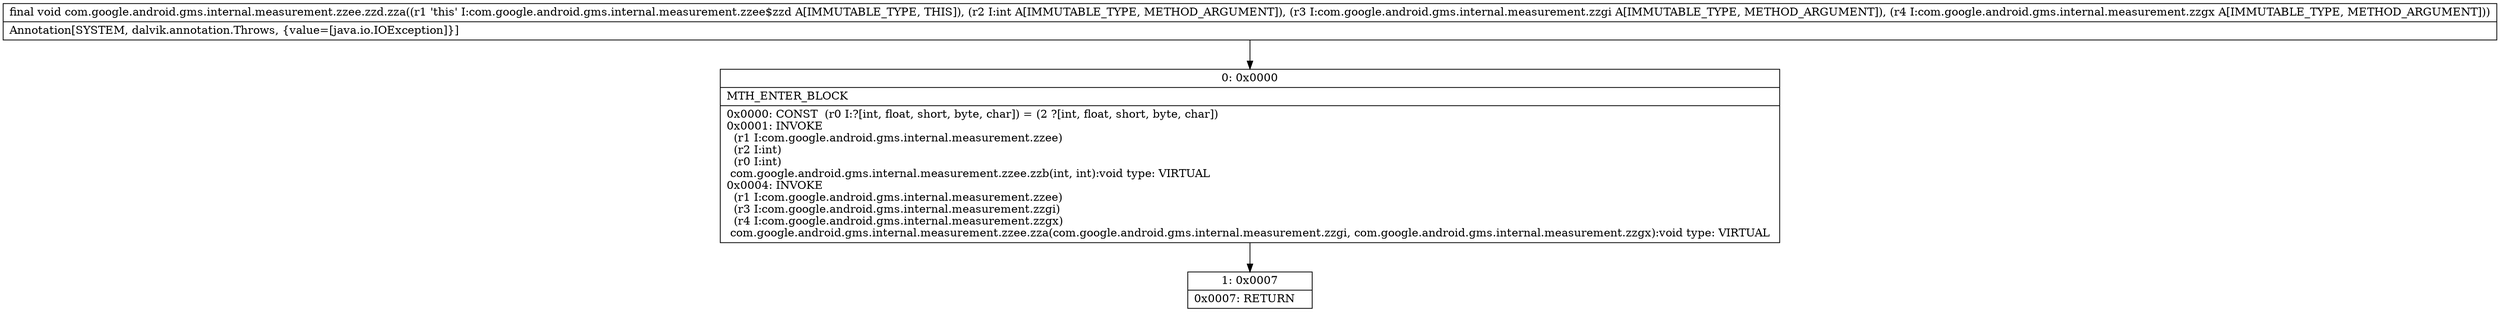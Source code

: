 digraph "CFG forcom.google.android.gms.internal.measurement.zzee.zzd.zza(ILcom\/google\/android\/gms\/internal\/measurement\/zzgi;Lcom\/google\/android\/gms\/internal\/measurement\/zzgx;)V" {
Node_0 [shape=record,label="{0\:\ 0x0000|MTH_ENTER_BLOCK\l|0x0000: CONST  (r0 I:?[int, float, short, byte, char]) = (2 ?[int, float, short, byte, char]) \l0x0001: INVOKE  \l  (r1 I:com.google.android.gms.internal.measurement.zzee)\l  (r2 I:int)\l  (r0 I:int)\l com.google.android.gms.internal.measurement.zzee.zzb(int, int):void type: VIRTUAL \l0x0004: INVOKE  \l  (r1 I:com.google.android.gms.internal.measurement.zzee)\l  (r3 I:com.google.android.gms.internal.measurement.zzgi)\l  (r4 I:com.google.android.gms.internal.measurement.zzgx)\l com.google.android.gms.internal.measurement.zzee.zza(com.google.android.gms.internal.measurement.zzgi, com.google.android.gms.internal.measurement.zzgx):void type: VIRTUAL \l}"];
Node_1 [shape=record,label="{1\:\ 0x0007|0x0007: RETURN   \l}"];
MethodNode[shape=record,label="{final void com.google.android.gms.internal.measurement.zzee.zzd.zza((r1 'this' I:com.google.android.gms.internal.measurement.zzee$zzd A[IMMUTABLE_TYPE, THIS]), (r2 I:int A[IMMUTABLE_TYPE, METHOD_ARGUMENT]), (r3 I:com.google.android.gms.internal.measurement.zzgi A[IMMUTABLE_TYPE, METHOD_ARGUMENT]), (r4 I:com.google.android.gms.internal.measurement.zzgx A[IMMUTABLE_TYPE, METHOD_ARGUMENT]))  | Annotation[SYSTEM, dalvik.annotation.Throws, \{value=[java.io.IOException]\}]\l}"];
MethodNode -> Node_0;
Node_0 -> Node_1;
}

